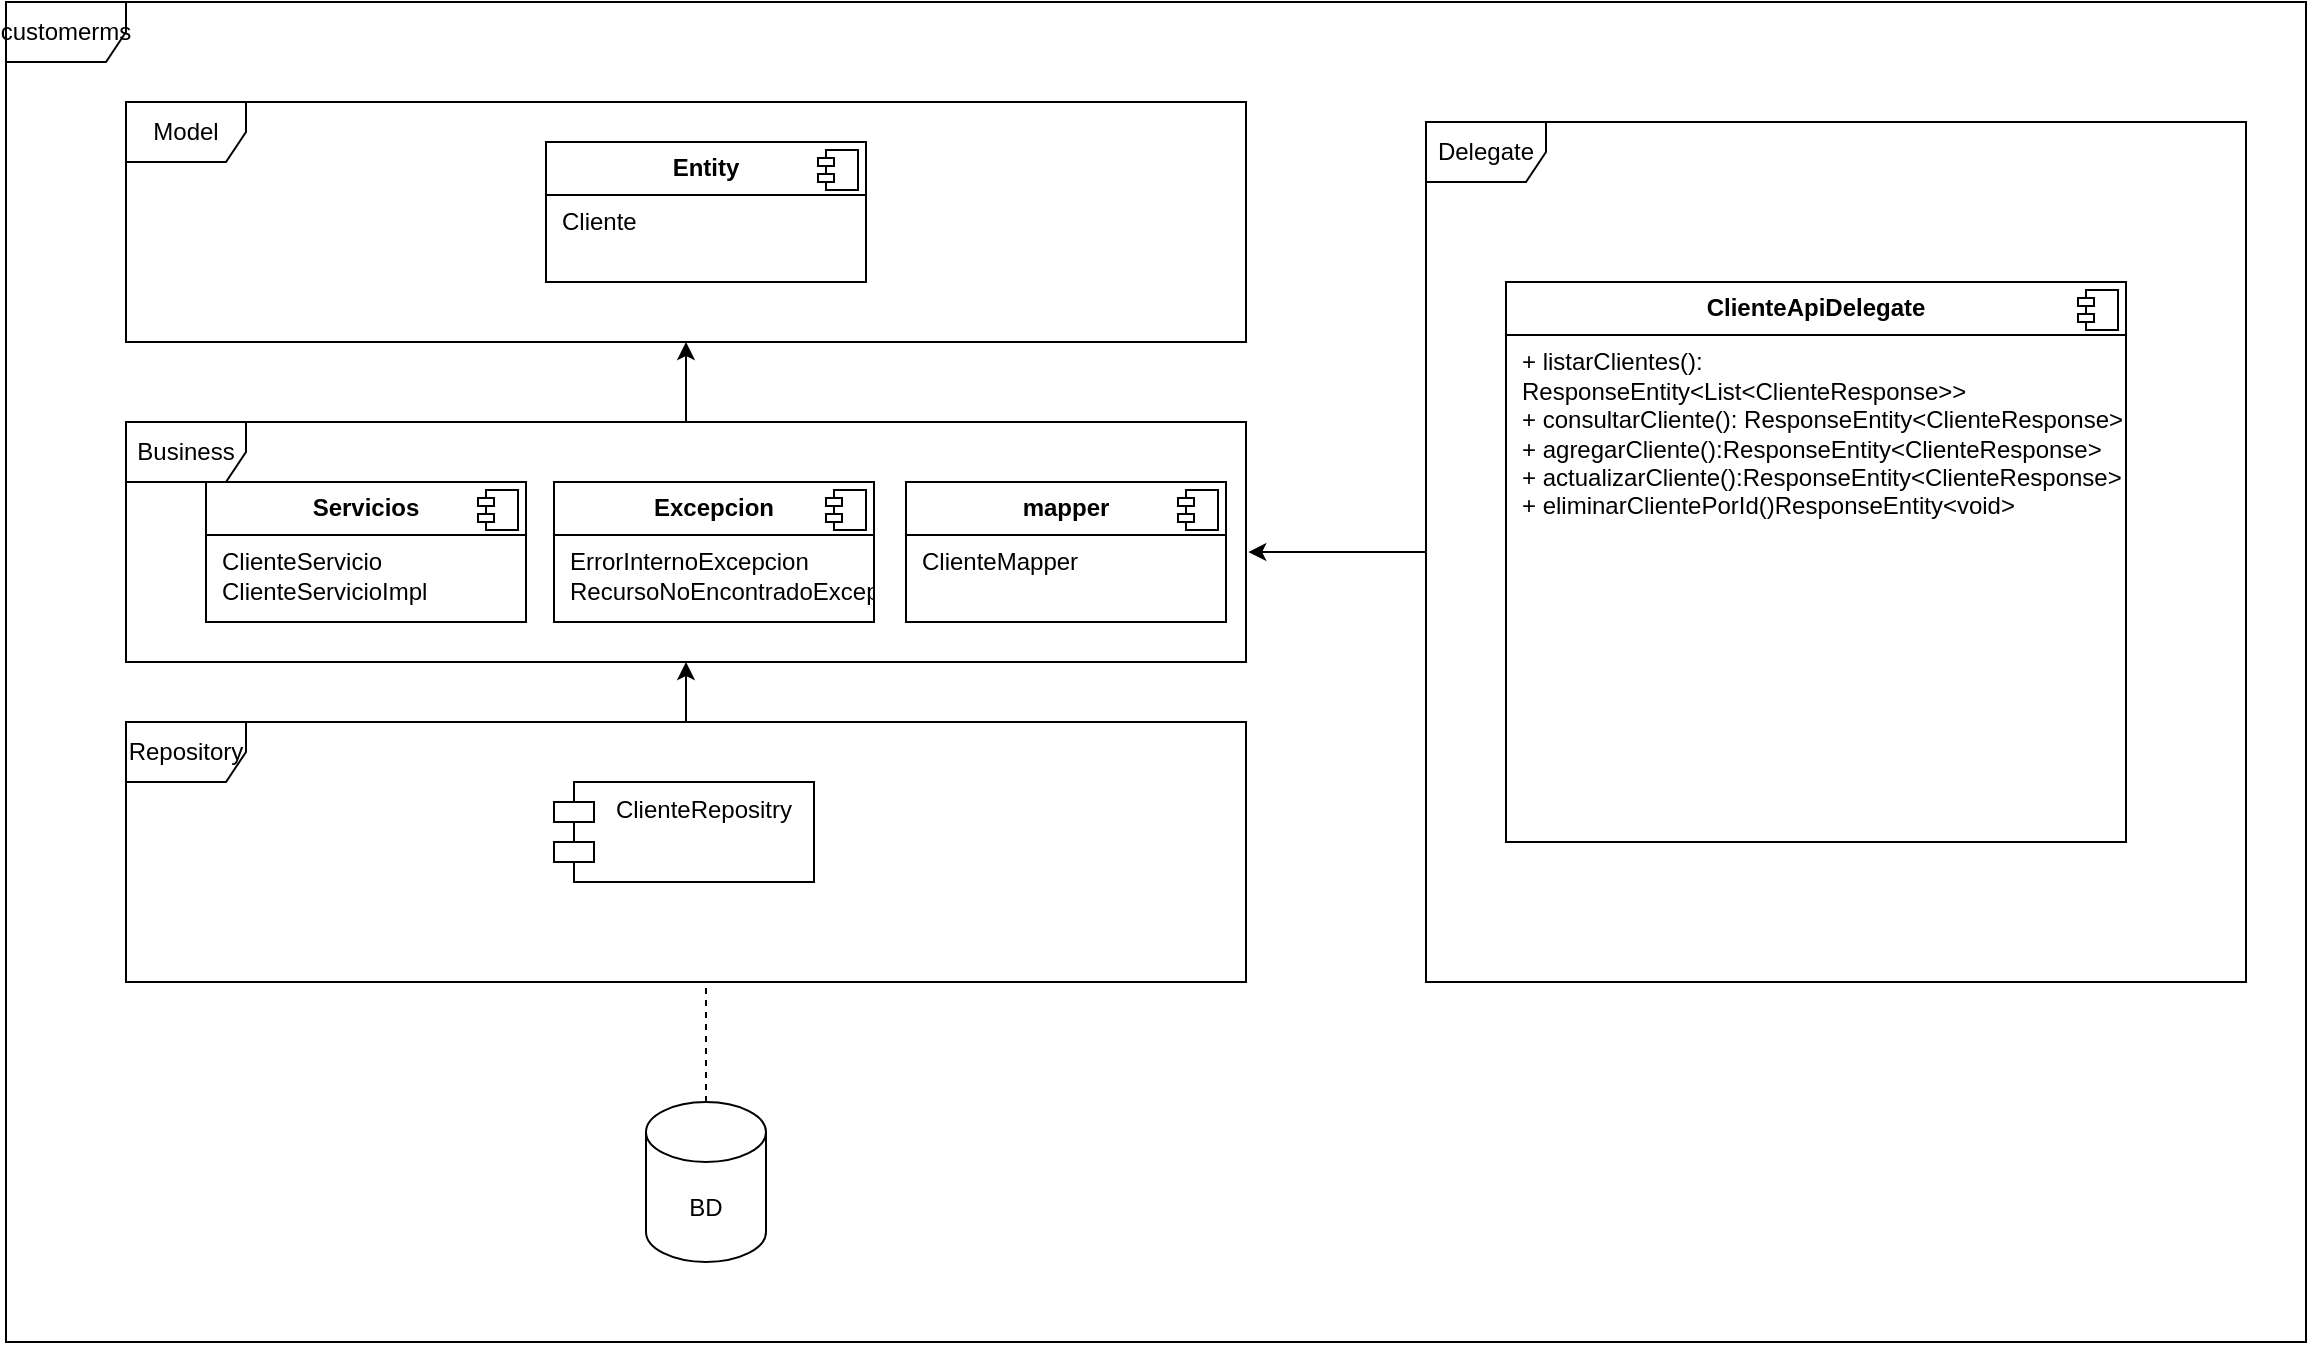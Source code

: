 <mxfile version="24.7.8">
  <diagram name="Página-1" id="Jn2LsWa_PH7vjw76rHfC">
    <mxGraphModel dx="2074" dy="1204" grid="1" gridSize="10" guides="1" tooltips="1" connect="1" arrows="1" fold="1" page="1" pageScale="1" pageWidth="827" pageHeight="1169" math="0" shadow="0">
      <root>
        <mxCell id="0" />
        <mxCell id="1" parent="0" />
        <mxCell id="Bj5U1j62jTfZ79PzTUoq-3" value="customerms" style="shape=umlFrame;whiteSpace=wrap;html=1;pointerEvents=0;" vertex="1" parent="1">
          <mxGeometry x="30" y="40" width="1150" height="670" as="geometry" />
        </mxCell>
        <mxCell id="Bj5U1j62jTfZ79PzTUoq-5" value="Business" style="shape=umlFrame;whiteSpace=wrap;html=1;pointerEvents=0;" vertex="1" parent="1">
          <mxGeometry x="90" y="250" width="560" height="120" as="geometry" />
        </mxCell>
        <mxCell id="Bj5U1j62jTfZ79PzTUoq-6" value="Model" style="shape=umlFrame;whiteSpace=wrap;html=1;pointerEvents=0;" vertex="1" parent="1">
          <mxGeometry x="90" y="90" width="560" height="120" as="geometry" />
        </mxCell>
        <mxCell id="Bj5U1j62jTfZ79PzTUoq-7" value="Repository" style="shape=umlFrame;whiteSpace=wrap;html=1;pointerEvents=0;" vertex="1" parent="1">
          <mxGeometry x="90" y="400" width="560" height="130" as="geometry" />
        </mxCell>
        <mxCell id="Bj5U1j62jTfZ79PzTUoq-9" value="BD" style="shape=cylinder3;whiteSpace=wrap;html=1;boundedLbl=1;backgroundOutline=1;size=15;" vertex="1" parent="1">
          <mxGeometry x="350" y="590" width="60" height="80" as="geometry" />
        </mxCell>
        <mxCell id="Bj5U1j62jTfZ79PzTUoq-13" value="&lt;p style=&quot;margin:0px;margin-top:6px;text-align:center;&quot;&gt;&lt;b&gt;Servicios&lt;/b&gt;&lt;/p&gt;&lt;hr size=&quot;1&quot; style=&quot;border-style:solid;&quot;&gt;&lt;p style=&quot;margin:0px;margin-left:8px;&quot;&gt;ClienteServicio&lt;br&gt;ClienteServicioImpl&lt;/p&gt;" style="align=left;overflow=fill;html=1;dropTarget=0;whiteSpace=wrap;" vertex="1" parent="1">
          <mxGeometry x="130" y="280" width="160" height="70" as="geometry" />
        </mxCell>
        <mxCell id="Bj5U1j62jTfZ79PzTUoq-14" value="" style="shape=component;jettyWidth=8;jettyHeight=4;" vertex="1" parent="Bj5U1j62jTfZ79PzTUoq-13">
          <mxGeometry x="1" width="20" height="20" relative="1" as="geometry">
            <mxPoint x="-24" y="4" as="offset" />
          </mxGeometry>
        </mxCell>
        <mxCell id="Bj5U1j62jTfZ79PzTUoq-15" value="&lt;p style=&quot;margin:0px;margin-top:6px;text-align:center;&quot;&gt;&lt;b&gt;Excepcion&lt;/b&gt;&lt;/p&gt;&lt;hr size=&quot;1&quot; style=&quot;border-style:solid;&quot;&gt;&lt;p style=&quot;margin:0px;margin-left:8px;&quot;&gt;ErrorInternoExcepcion&lt;br&gt;RecursoNoEncontradoExcepcion&lt;/p&gt;" style="align=left;overflow=fill;html=1;dropTarget=0;whiteSpace=wrap;" vertex="1" parent="1">
          <mxGeometry x="304" y="280" width="160" height="70" as="geometry" />
        </mxCell>
        <mxCell id="Bj5U1j62jTfZ79PzTUoq-16" value="" style="shape=component;jettyWidth=8;jettyHeight=4;" vertex="1" parent="Bj5U1j62jTfZ79PzTUoq-15">
          <mxGeometry x="1" width="20" height="20" relative="1" as="geometry">
            <mxPoint x="-24" y="4" as="offset" />
          </mxGeometry>
        </mxCell>
        <mxCell id="Bj5U1j62jTfZ79PzTUoq-17" value="&lt;p style=&quot;margin:0px;margin-top:6px;text-align:center;&quot;&gt;&lt;b&gt;mapper&lt;/b&gt;&lt;/p&gt;&lt;hr size=&quot;1&quot; style=&quot;border-style:solid;&quot;&gt;&lt;p style=&quot;margin:0px;margin-left:8px;&quot;&gt;ClienteMapper&lt;/p&gt;" style="align=left;overflow=fill;html=1;dropTarget=0;whiteSpace=wrap;" vertex="1" parent="1">
          <mxGeometry x="480" y="280" width="160" height="70" as="geometry" />
        </mxCell>
        <mxCell id="Bj5U1j62jTfZ79PzTUoq-18" value="" style="shape=component;jettyWidth=8;jettyHeight=4;" vertex="1" parent="Bj5U1j62jTfZ79PzTUoq-17">
          <mxGeometry x="1" width="20" height="20" relative="1" as="geometry">
            <mxPoint x="-24" y="4" as="offset" />
          </mxGeometry>
        </mxCell>
        <mxCell id="Bj5U1j62jTfZ79PzTUoq-20" value="" style="endArrow=none;dashed=1;html=1;rounded=0;exitX=0.5;exitY=0;exitDx=0;exitDy=0;exitPerimeter=0;" edge="1" parent="1" source="Bj5U1j62jTfZ79PzTUoq-9">
          <mxGeometry width="50" height="50" relative="1" as="geometry">
            <mxPoint x="390" y="640" as="sourcePoint" />
            <mxPoint x="380" y="530" as="targetPoint" />
          </mxGeometry>
        </mxCell>
        <mxCell id="Bj5U1j62jTfZ79PzTUoq-21" value="ClienteRepositry" style="shape=module;align=left;spacingLeft=20;align=center;verticalAlign=top;whiteSpace=wrap;html=1;" vertex="1" parent="1">
          <mxGeometry x="304" y="430" width="130" height="50" as="geometry" />
        </mxCell>
        <mxCell id="Bj5U1j62jTfZ79PzTUoq-25" value="&lt;p style=&quot;margin:0px;margin-top:6px;text-align:center;&quot;&gt;&lt;b&gt;Entity&lt;/b&gt;&lt;/p&gt;&lt;hr size=&quot;1&quot; style=&quot;border-style:solid;&quot;&gt;&lt;p style=&quot;margin:0px;margin-left:8px;&quot;&gt;Cliente&lt;/p&gt;" style="align=left;overflow=fill;html=1;dropTarget=0;whiteSpace=wrap;" vertex="1" parent="1">
          <mxGeometry x="300" y="110" width="160" height="70" as="geometry" />
        </mxCell>
        <mxCell id="Bj5U1j62jTfZ79PzTUoq-26" value="" style="shape=component;jettyWidth=8;jettyHeight=4;" vertex="1" parent="Bj5U1j62jTfZ79PzTUoq-25">
          <mxGeometry x="1" width="20" height="20" relative="1" as="geometry">
            <mxPoint x="-24" y="4" as="offset" />
          </mxGeometry>
        </mxCell>
        <mxCell id="Bj5U1j62jTfZ79PzTUoq-27" style="edgeStyle=orthogonalEdgeStyle;rounded=0;orthogonalLoop=1;jettySize=auto;html=1;entryX=0.5;entryY=1;entryDx=0;entryDy=0;entryPerimeter=0;" edge="1" parent="1" source="Bj5U1j62jTfZ79PzTUoq-7" target="Bj5U1j62jTfZ79PzTUoq-5">
          <mxGeometry relative="1" as="geometry" />
        </mxCell>
        <mxCell id="Bj5U1j62jTfZ79PzTUoq-28" style="edgeStyle=orthogonalEdgeStyle;rounded=0;orthogonalLoop=1;jettySize=auto;html=1;entryX=0.5;entryY=1;entryDx=0;entryDy=0;entryPerimeter=0;" edge="1" parent="1" source="Bj5U1j62jTfZ79PzTUoq-5" target="Bj5U1j62jTfZ79PzTUoq-6">
          <mxGeometry relative="1" as="geometry" />
        </mxCell>
        <mxCell id="Bj5U1j62jTfZ79PzTUoq-29" value="Delegate" style="shape=umlFrame;whiteSpace=wrap;html=1;pointerEvents=0;" vertex="1" parent="1">
          <mxGeometry x="740" y="100" width="410" height="430" as="geometry" />
        </mxCell>
        <mxCell id="Bj5U1j62jTfZ79PzTUoq-30" value="&lt;p style=&quot;margin:0px;margin-top:6px;text-align:center;&quot;&gt;&lt;b&gt;ClienteApiDelegate&lt;/b&gt;&lt;/p&gt;&lt;hr size=&quot;1&quot; style=&quot;border-style:solid;&quot;&gt;&lt;p style=&quot;margin:0px;margin-left:8px;&quot;&gt;+ listarClientes(): ResponseEntity&amp;lt;List&amp;lt;ClienteResponse&amp;gt;&amp;gt;&lt;br&gt;+ consultarCliente(): ResponseEntity&amp;lt;ClienteResponse&amp;gt;&lt;/p&gt;&lt;p style=&quot;margin:0px;margin-left:8px;&quot;&gt;+ agregarCliente():&lt;span style=&quot;background-color: initial;&quot;&gt;ResponseEntity&amp;lt;ClienteResponse&amp;gt;&lt;/span&gt;&lt;/p&gt;&lt;p style=&quot;margin:0px;margin-left:8px;&quot;&gt;+ actualizarCliente():&lt;span style=&quot;background-color: initial;&quot;&gt;ResponseEntity&amp;lt;ClienteResponse&amp;gt;&lt;/span&gt;&lt;/p&gt;&lt;p style=&quot;margin:0px;margin-left:8px;&quot;&gt;+ eliminarClientePorId()&lt;span style=&quot;background-color: initial;&quot;&gt;ResponseEntity&amp;lt;void&amp;gt;&lt;/span&gt;&lt;/p&gt;" style="align=left;overflow=fill;html=1;dropTarget=0;whiteSpace=wrap;" vertex="1" parent="1">
          <mxGeometry x="780" y="180" width="310" height="280" as="geometry" />
        </mxCell>
        <mxCell id="Bj5U1j62jTfZ79PzTUoq-31" value="" style="shape=component;jettyWidth=8;jettyHeight=4;" vertex="1" parent="Bj5U1j62jTfZ79PzTUoq-30">
          <mxGeometry x="1" width="20" height="20" relative="1" as="geometry">
            <mxPoint x="-24" y="4" as="offset" />
          </mxGeometry>
        </mxCell>
        <mxCell id="Bj5U1j62jTfZ79PzTUoq-32" style="edgeStyle=orthogonalEdgeStyle;rounded=0;orthogonalLoop=1;jettySize=auto;html=1;entryX=1.002;entryY=0.542;entryDx=0;entryDy=0;entryPerimeter=0;" edge="1" parent="1" source="Bj5U1j62jTfZ79PzTUoq-29" target="Bj5U1j62jTfZ79PzTUoq-5">
          <mxGeometry relative="1" as="geometry" />
        </mxCell>
      </root>
    </mxGraphModel>
  </diagram>
</mxfile>
